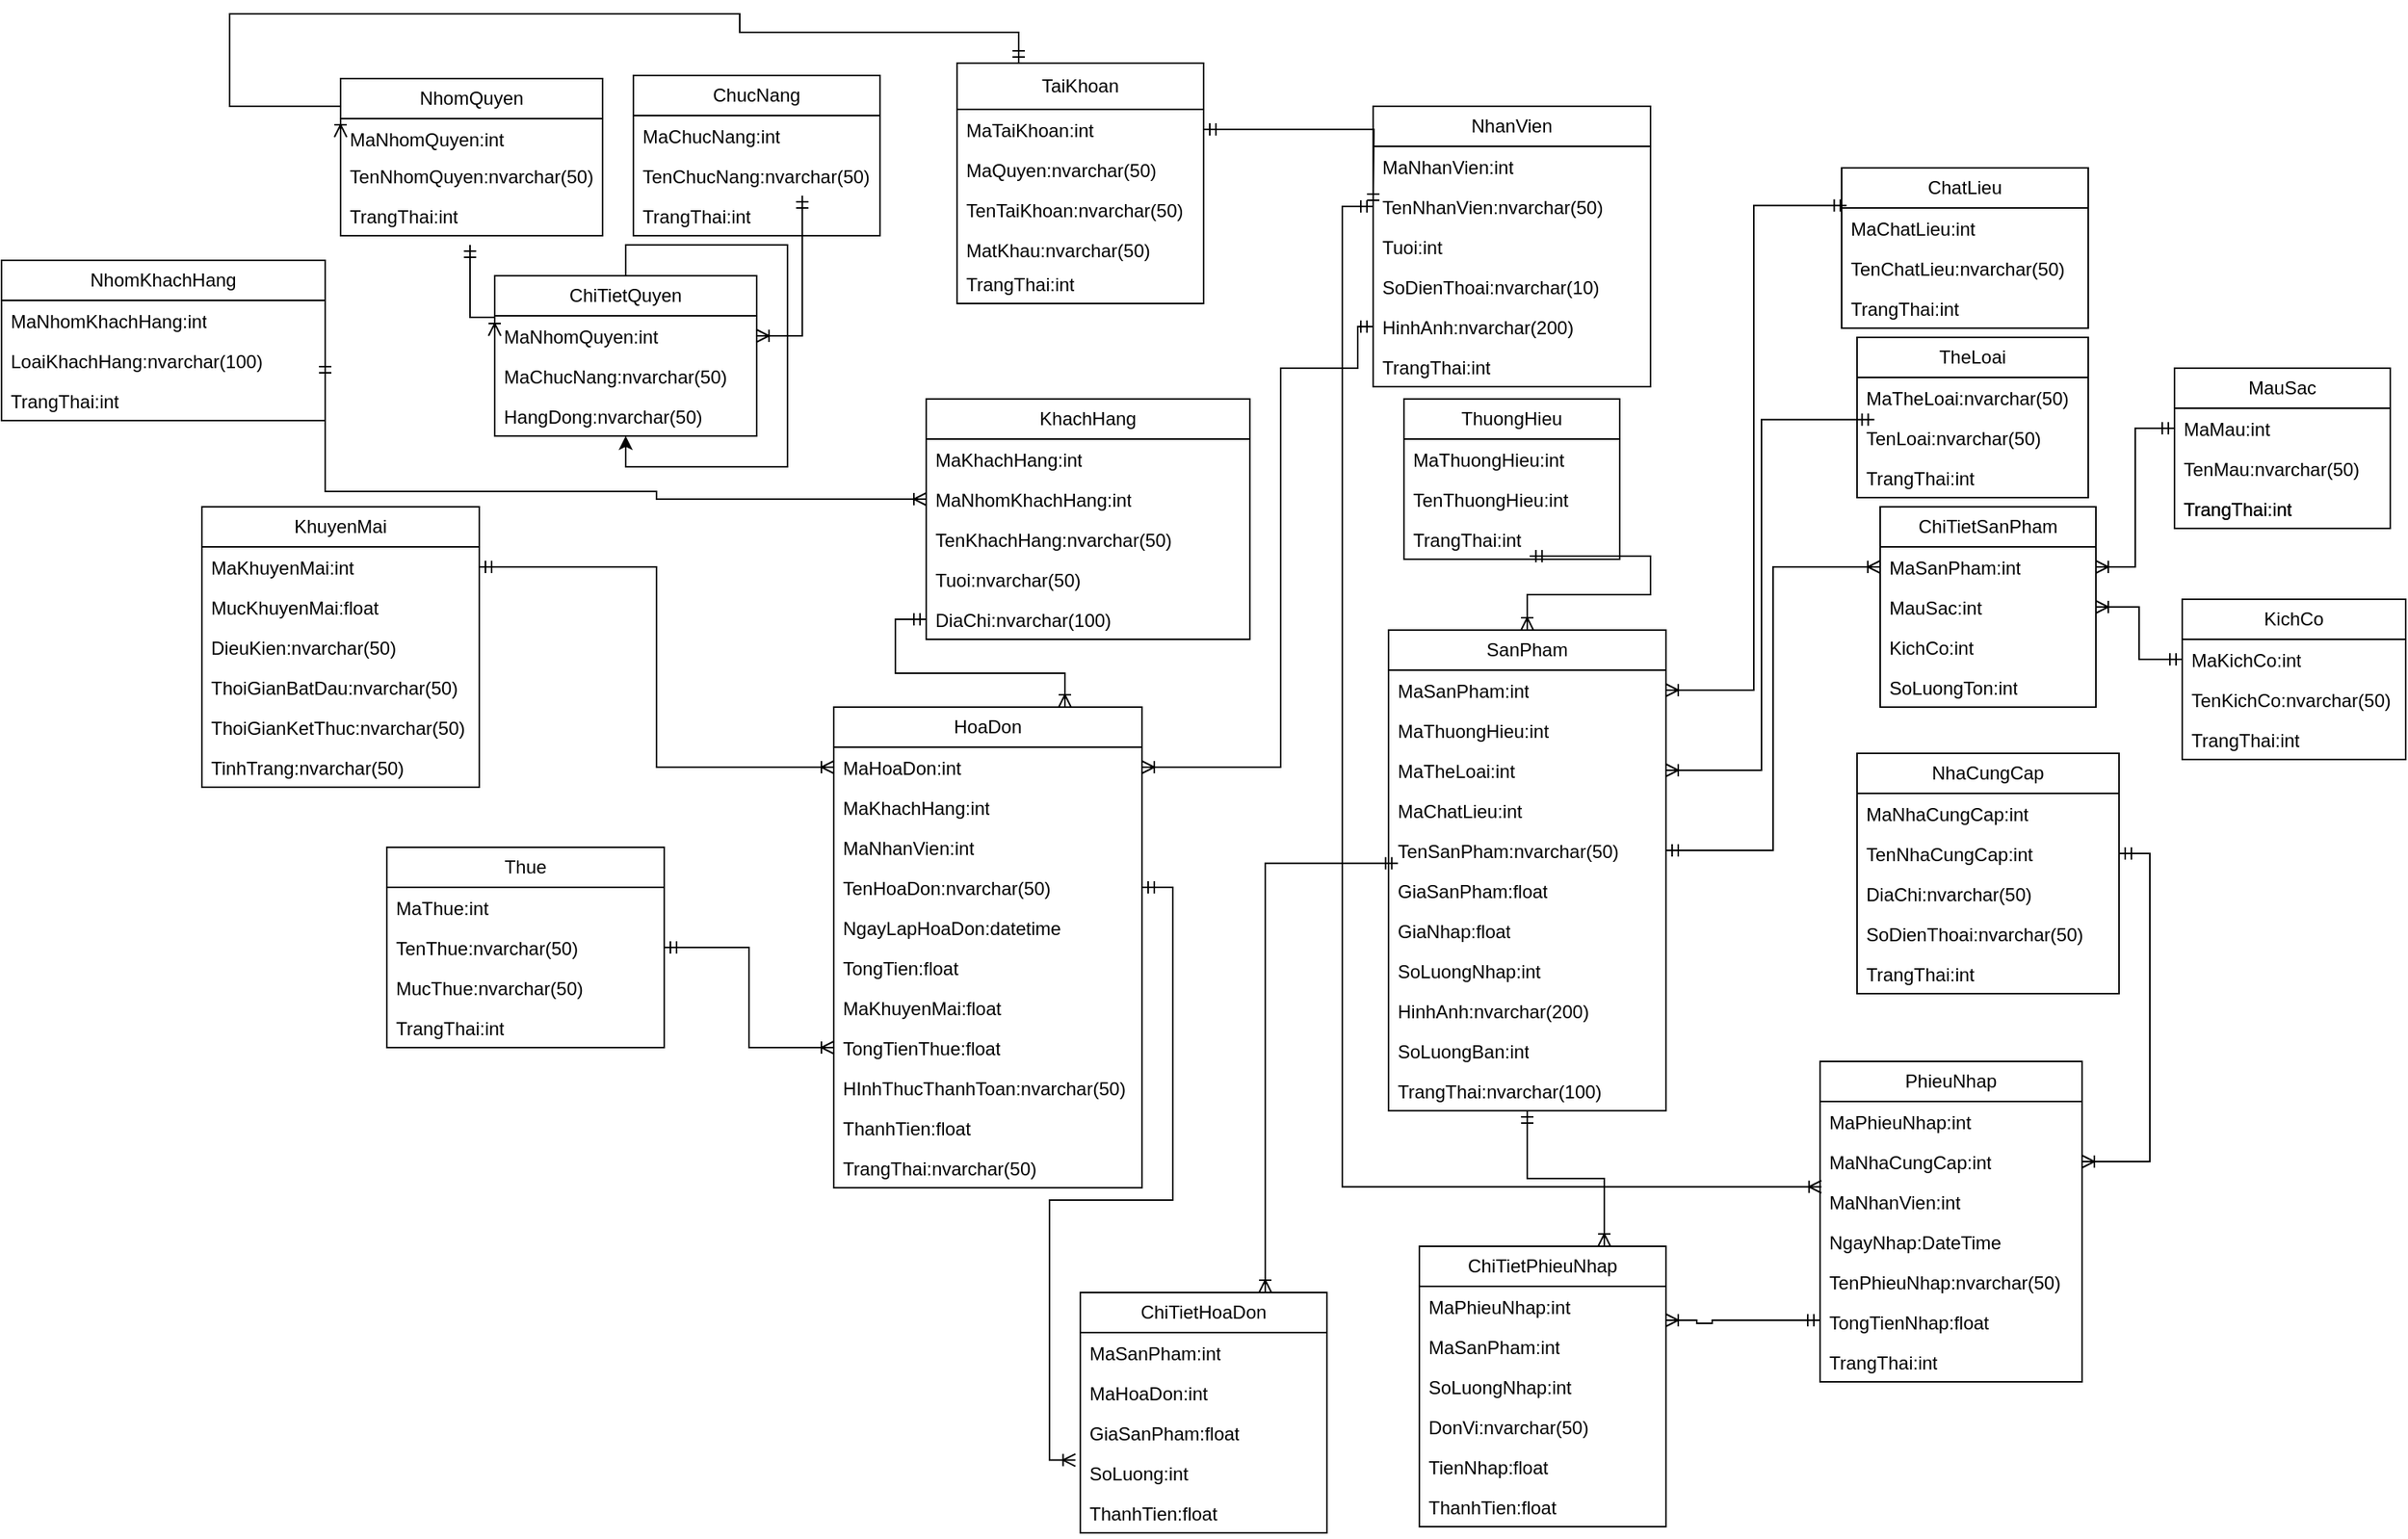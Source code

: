 <mxfile version="22.0.0" type="github">
  <diagram name="Trang-1" id="ebLVP_EeFep824AZLhWY">
    <mxGraphModel dx="1006" dy="559" grid="1" gridSize="10" guides="1" tooltips="1" connect="1" arrows="1" fold="1" page="1" pageScale="1" pageWidth="827" pageHeight="1169" math="0" shadow="0">
      <root>
        <mxCell id="0" />
        <mxCell id="1" parent="0" />
        <mxCell id="6RFZDff2Cd3n8iW6gW3c-8" value="NhomQuyen" style="swimlane;fontStyle=0;childLayout=stackLayout;horizontal=1;startSize=26;fillColor=none;horizontalStack=0;resizeParent=1;resizeParentMax=0;resizeLast=0;collapsible=1;marginBottom=0;whiteSpace=wrap;html=1;" parent="1" vertex="1">
          <mxGeometry x="520" y="52" width="170" height="102" as="geometry" />
        </mxCell>
        <mxCell id="6RFZDff2Cd3n8iW6gW3c-9" value="MaNhomQuyen:int" style="text;strokeColor=none;fillColor=none;align=left;verticalAlign=top;spacingLeft=4;spacingRight=4;overflow=hidden;rotatable=0;points=[[0,0.5],[1,0.5]];portConstraint=eastwest;whiteSpace=wrap;html=1;" parent="6RFZDff2Cd3n8iW6gW3c-8" vertex="1">
          <mxGeometry y="26" width="170" height="24" as="geometry" />
        </mxCell>
        <mxCell id="6RFZDff2Cd3n8iW6gW3c-10" value="TenNhomQuyen:nvarchar(50)" style="text;strokeColor=none;fillColor=none;align=left;verticalAlign=top;spacingLeft=4;spacingRight=4;overflow=hidden;rotatable=0;points=[[0,0.5],[1,0.5]];portConstraint=eastwest;whiteSpace=wrap;html=1;" parent="6RFZDff2Cd3n8iW6gW3c-8" vertex="1">
          <mxGeometry y="50" width="170" height="26" as="geometry" />
        </mxCell>
        <mxCell id="V6g9PhahtnZlQAdmNHOX-13" value="TrangThai:int" style="text;strokeColor=none;fillColor=none;align=left;verticalAlign=top;spacingLeft=4;spacingRight=4;overflow=hidden;rotatable=0;points=[[0,0.5],[1,0.5]];portConstraint=eastwest;whiteSpace=wrap;html=1;" parent="6RFZDff2Cd3n8iW6gW3c-8" vertex="1">
          <mxGeometry y="76" width="170" height="26" as="geometry" />
        </mxCell>
        <mxCell id="6RFZDff2Cd3n8iW6gW3c-12" value="ChucNang" style="swimlane;fontStyle=0;childLayout=stackLayout;horizontal=1;startSize=26;fillColor=none;horizontalStack=0;resizeParent=1;resizeParentMax=0;resizeLast=0;collapsible=1;marginBottom=0;whiteSpace=wrap;html=1;" parent="1" vertex="1">
          <mxGeometry x="710" y="50" width="160" height="104" as="geometry" />
        </mxCell>
        <mxCell id="6RFZDff2Cd3n8iW6gW3c-13" value="MaChucNang:int" style="text;strokeColor=none;fillColor=none;align=left;verticalAlign=top;spacingLeft=4;spacingRight=4;overflow=hidden;rotatable=0;points=[[0,0.5],[1,0.5]];portConstraint=eastwest;whiteSpace=wrap;html=1;" parent="6RFZDff2Cd3n8iW6gW3c-12" vertex="1">
          <mxGeometry y="26" width="160" height="26" as="geometry" />
        </mxCell>
        <mxCell id="6RFZDff2Cd3n8iW6gW3c-14" value="TenChucNang:nvarchar(50)" style="text;strokeColor=none;fillColor=none;align=left;verticalAlign=top;spacingLeft=4;spacingRight=4;overflow=hidden;rotatable=0;points=[[0,0.5],[1,0.5]];portConstraint=eastwest;whiteSpace=wrap;html=1;" parent="6RFZDff2Cd3n8iW6gW3c-12" vertex="1">
          <mxGeometry y="52" width="160" height="26" as="geometry" />
        </mxCell>
        <mxCell id="V6g9PhahtnZlQAdmNHOX-12" value="TrangThai:int" style="text;strokeColor=none;fillColor=none;align=left;verticalAlign=top;spacingLeft=4;spacingRight=4;overflow=hidden;rotatable=0;points=[[0,0.5],[1,0.5]];portConstraint=eastwest;whiteSpace=wrap;html=1;" parent="6RFZDff2Cd3n8iW6gW3c-12" vertex="1">
          <mxGeometry y="78" width="160" height="26" as="geometry" />
        </mxCell>
        <mxCell id="6RFZDff2Cd3n8iW6gW3c-16" value="ChiTietQuyen" style="swimlane;fontStyle=0;childLayout=stackLayout;horizontal=1;startSize=26;fillColor=none;horizontalStack=0;resizeParent=1;resizeParentMax=0;resizeLast=0;collapsible=1;marginBottom=0;whiteSpace=wrap;html=1;" parent="1" vertex="1">
          <mxGeometry x="620" y="180" width="170" height="104" as="geometry" />
        </mxCell>
        <mxCell id="6RFZDff2Cd3n8iW6gW3c-17" value="MaNhomQuyen:int" style="text;strokeColor=none;fillColor=none;align=left;verticalAlign=top;spacingLeft=4;spacingRight=4;overflow=hidden;rotatable=0;points=[[0,0.5],[1,0.5]];portConstraint=eastwest;whiteSpace=wrap;html=1;" parent="6RFZDff2Cd3n8iW6gW3c-16" vertex="1">
          <mxGeometry y="26" width="170" height="26" as="geometry" />
        </mxCell>
        <mxCell id="6RFZDff2Cd3n8iW6gW3c-18" value="MaChucNang:nvarchar(50)" style="text;strokeColor=none;fillColor=none;align=left;verticalAlign=top;spacingLeft=4;spacingRight=4;overflow=hidden;rotatable=0;points=[[0,0.5],[1,0.5]];portConstraint=eastwest;whiteSpace=wrap;html=1;" parent="6RFZDff2Cd3n8iW6gW3c-16" vertex="1">
          <mxGeometry y="52" width="170" height="26" as="geometry" />
        </mxCell>
        <mxCell id="uHs2JWFgq39b8XywON-e-51" value="HangDong:nvarchar(50)" style="text;strokeColor=none;fillColor=none;align=left;verticalAlign=top;spacingLeft=4;spacingRight=4;overflow=hidden;rotatable=0;points=[[0,0.5],[1,0.5]];portConstraint=eastwest;whiteSpace=wrap;html=1;" parent="6RFZDff2Cd3n8iW6gW3c-16" vertex="1">
          <mxGeometry y="78" width="170" height="26" as="geometry" />
        </mxCell>
        <mxCell id="6RFZDff2Cd3n8iW6gW3c-22" style="edgeStyle=orthogonalEdgeStyle;rounded=0;orthogonalLoop=1;jettySize=auto;html=1;exitX=0;exitY=0.5;exitDx=0;exitDy=0;startArrow=ERoneToMany;startFill=0;endArrow=ERmandOne;endFill=0;" parent="1" source="6RFZDff2Cd3n8iW6gW3c-17" edge="1">
          <mxGeometry relative="1" as="geometry">
            <mxPoint x="604" y="160" as="targetPoint" />
            <Array as="points">
              <mxPoint x="604" y="207" />
            </Array>
          </mxGeometry>
        </mxCell>
        <mxCell id="6RFZDff2Cd3n8iW6gW3c-23" style="edgeStyle=orthogonalEdgeStyle;rounded=0;orthogonalLoop=1;jettySize=auto;html=1;exitX=1;exitY=0.5;exitDx=0;exitDy=0;entryX=0.685;entryY=1;entryDx=0;entryDy=0;entryPerimeter=0;endArrow=ERmandOne;endFill=0;startArrow=ERoneToMany;startFill=0;" parent="1" source="6RFZDff2Cd3n8iW6gW3c-17" target="6RFZDff2Cd3n8iW6gW3c-14" edge="1">
          <mxGeometry relative="1" as="geometry" />
        </mxCell>
        <mxCell id="6RFZDff2Cd3n8iW6gW3c-29" value="TaiKhoan" style="swimlane;fontStyle=0;childLayout=stackLayout;horizontal=1;startSize=30;fillColor=none;horizontalStack=0;resizeParent=1;resizeParentMax=0;resizeLast=0;collapsible=1;marginBottom=0;whiteSpace=wrap;html=1;" parent="1" vertex="1">
          <mxGeometry x="920" y="42" width="160" height="156" as="geometry" />
        </mxCell>
        <mxCell id="6RFZDff2Cd3n8iW6gW3c-30" value="MaTaiKhoan:int" style="text;strokeColor=none;fillColor=none;align=left;verticalAlign=top;spacingLeft=4;spacingRight=4;overflow=hidden;rotatable=0;points=[[0,0.5],[1,0.5]];portConstraint=eastwest;whiteSpace=wrap;html=1;" parent="6RFZDff2Cd3n8iW6gW3c-29" vertex="1">
          <mxGeometry y="30" width="160" height="26" as="geometry" />
        </mxCell>
        <mxCell id="6RFZDff2Cd3n8iW6gW3c-34" value="MaQuyen:nvarchar(50)" style="text;strokeColor=none;fillColor=none;align=left;verticalAlign=top;spacingLeft=4;spacingRight=4;overflow=hidden;rotatable=0;points=[[0,0.5],[1,0.5]];portConstraint=eastwest;whiteSpace=wrap;html=1;" parent="6RFZDff2Cd3n8iW6gW3c-29" vertex="1">
          <mxGeometry y="56" width="160" height="26" as="geometry" />
        </mxCell>
        <mxCell id="6RFZDff2Cd3n8iW6gW3c-32" value="TenTaiKhoan:nvarchar(50)" style="text;strokeColor=none;fillColor=none;align=left;verticalAlign=top;spacingLeft=4;spacingRight=4;overflow=hidden;rotatable=0;points=[[0,0.5],[1,0.5]];portConstraint=eastwest;whiteSpace=wrap;html=1;" parent="6RFZDff2Cd3n8iW6gW3c-29" vertex="1">
          <mxGeometry y="82" width="160" height="26" as="geometry" />
        </mxCell>
        <mxCell id="6RFZDff2Cd3n8iW6gW3c-31" value="MatKhau:nvarchar(50)" style="text;strokeColor=none;fillColor=none;align=left;verticalAlign=top;spacingLeft=4;spacingRight=4;overflow=hidden;rotatable=0;points=[[0,0.5],[1,0.5]];portConstraint=eastwest;whiteSpace=wrap;html=1;" parent="6RFZDff2Cd3n8iW6gW3c-29" vertex="1">
          <mxGeometry y="108" width="160" height="22" as="geometry" />
        </mxCell>
        <mxCell id="6RFZDff2Cd3n8iW6gW3c-33" value="TrangThai:int" style="text;strokeColor=none;fillColor=none;align=left;verticalAlign=top;spacingLeft=4;spacingRight=4;overflow=hidden;rotatable=0;points=[[0,0.5],[1,0.5]];portConstraint=eastwest;whiteSpace=wrap;html=1;" parent="6RFZDff2Cd3n8iW6gW3c-29" vertex="1">
          <mxGeometry y="130" width="160" height="26" as="geometry" />
        </mxCell>
        <mxCell id="6RFZDff2Cd3n8iW6gW3c-35" style="edgeStyle=orthogonalEdgeStyle;rounded=0;orthogonalLoop=1;jettySize=auto;html=1;exitX=0;exitY=0.5;exitDx=0;exitDy=0;entryX=0.25;entryY=0;entryDx=0;entryDy=0;endArrow=ERmandOne;endFill=0;startArrow=ERoneToMany;startFill=0;" parent="1" source="6RFZDff2Cd3n8iW6gW3c-9" target="6RFZDff2Cd3n8iW6gW3c-29" edge="1">
          <mxGeometry relative="1" as="geometry">
            <Array as="points">
              <mxPoint x="448" y="70" />
              <mxPoint x="448" y="10" />
              <mxPoint x="779" y="10" />
              <mxPoint x="779" y="22" />
              <mxPoint x="960" y="22" />
            </Array>
          </mxGeometry>
        </mxCell>
        <mxCell id="6RFZDff2Cd3n8iW6gW3c-36" value="NhanVien" style="swimlane;fontStyle=0;childLayout=stackLayout;horizontal=1;startSize=26;fillColor=none;horizontalStack=0;resizeParent=1;resizeParentMax=0;resizeLast=0;collapsible=1;marginBottom=0;whiteSpace=wrap;html=1;" parent="1" vertex="1">
          <mxGeometry x="1190" y="70" width="180" height="182" as="geometry" />
        </mxCell>
        <mxCell id="6RFZDff2Cd3n8iW6gW3c-37" value="MaNhanVien:int" style="text;strokeColor=none;fillColor=none;align=left;verticalAlign=top;spacingLeft=4;spacingRight=4;overflow=hidden;rotatable=0;points=[[0,0.5],[1,0.5]];portConstraint=eastwest;whiteSpace=wrap;html=1;" parent="6RFZDff2Cd3n8iW6gW3c-36" vertex="1">
          <mxGeometry y="26" width="180" height="26" as="geometry" />
        </mxCell>
        <mxCell id="6RFZDff2Cd3n8iW6gW3c-39" value="TenNhanVien:nvarchar(50)" style="text;strokeColor=none;fillColor=none;align=left;verticalAlign=top;spacingLeft=4;spacingRight=4;overflow=hidden;rotatable=0;points=[[0,0.5],[1,0.5]];portConstraint=eastwest;whiteSpace=wrap;html=1;" parent="6RFZDff2Cd3n8iW6gW3c-36" vertex="1">
          <mxGeometry y="52" width="180" height="26" as="geometry" />
        </mxCell>
        <mxCell id="6RFZDff2Cd3n8iW6gW3c-40" value="Tuoi:int" style="text;strokeColor=none;fillColor=none;align=left;verticalAlign=top;spacingLeft=4;spacingRight=4;overflow=hidden;rotatable=0;points=[[0,0.5],[1,0.5]];portConstraint=eastwest;whiteSpace=wrap;html=1;" parent="6RFZDff2Cd3n8iW6gW3c-36" vertex="1">
          <mxGeometry y="78" width="180" height="26" as="geometry" />
        </mxCell>
        <mxCell id="6RFZDff2Cd3n8iW6gW3c-42" value="SoDienThoai:nvarchar(10)" style="text;strokeColor=none;fillColor=none;align=left;verticalAlign=top;spacingLeft=4;spacingRight=4;overflow=hidden;rotatable=0;points=[[0,0.5],[1,0.5]];portConstraint=eastwest;whiteSpace=wrap;html=1;" parent="6RFZDff2Cd3n8iW6gW3c-36" vertex="1">
          <mxGeometry y="104" width="180" height="26" as="geometry" />
        </mxCell>
        <mxCell id="uHs2JWFgq39b8XywON-e-56" value="HinhAnh:nvarchar(200)" style="text;strokeColor=none;fillColor=none;align=left;verticalAlign=top;spacingLeft=4;spacingRight=4;overflow=hidden;rotatable=0;points=[[0,0.5],[1,0.5]];portConstraint=eastwest;whiteSpace=wrap;html=1;" parent="6RFZDff2Cd3n8iW6gW3c-36" vertex="1">
          <mxGeometry y="130" width="180" height="26" as="geometry" />
        </mxCell>
        <mxCell id="V6g9PhahtnZlQAdmNHOX-11" value="TrangThai:int" style="text;strokeColor=none;fillColor=none;align=left;verticalAlign=top;spacingLeft=4;spacingRight=4;overflow=hidden;rotatable=0;points=[[0,0.5],[1,0.5]];portConstraint=eastwest;whiteSpace=wrap;html=1;" parent="6RFZDff2Cd3n8iW6gW3c-36" vertex="1">
          <mxGeometry y="156" width="180" height="26" as="geometry" />
        </mxCell>
        <mxCell id="6RFZDff2Cd3n8iW6gW3c-49" style="edgeStyle=orthogonalEdgeStyle;rounded=0;orthogonalLoop=1;jettySize=auto;html=1;exitX=1;exitY=0.5;exitDx=0;exitDy=0;startArrow=ERmandOne;startFill=0;endArrow=ERmandOne;endFill=0;" parent="1" source="6RFZDff2Cd3n8iW6gW3c-30" edge="1">
          <mxGeometry relative="1" as="geometry">
            <mxPoint x="1190" y="135" as="targetPoint" />
          </mxGeometry>
        </mxCell>
        <mxCell id="6RFZDff2Cd3n8iW6gW3c-50" value="KhachHang" style="swimlane;fontStyle=0;childLayout=stackLayout;horizontal=1;startSize=26;fillColor=none;horizontalStack=0;resizeParent=1;resizeParentMax=0;resizeLast=0;collapsible=1;marginBottom=0;whiteSpace=wrap;html=1;" parent="1" vertex="1">
          <mxGeometry x="900" y="260" width="210" height="156" as="geometry" />
        </mxCell>
        <mxCell id="6RFZDff2Cd3n8iW6gW3c-51" value="MaKhachHang:int" style="text;strokeColor=none;fillColor=none;align=left;verticalAlign=top;spacingLeft=4;spacingRight=4;overflow=hidden;rotatable=0;points=[[0,0.5],[1,0.5]];portConstraint=eastwest;whiteSpace=wrap;html=1;" parent="6RFZDff2Cd3n8iW6gW3c-50" vertex="1">
          <mxGeometry y="26" width="210" height="26" as="geometry" />
        </mxCell>
        <mxCell id="uHs2JWFgq39b8XywON-e-99" value="MaNhomKhachHang:int" style="text;strokeColor=none;fillColor=none;align=left;verticalAlign=top;spacingLeft=4;spacingRight=4;overflow=hidden;rotatable=0;points=[[0,0.5],[1,0.5]];portConstraint=eastwest;whiteSpace=wrap;html=1;" parent="6RFZDff2Cd3n8iW6gW3c-50" vertex="1">
          <mxGeometry y="52" width="210" height="26" as="geometry" />
        </mxCell>
        <mxCell id="6RFZDff2Cd3n8iW6gW3c-52" value="TenKhachHang:nvarchar(50)" style="text;strokeColor=none;fillColor=none;align=left;verticalAlign=top;spacingLeft=4;spacingRight=4;overflow=hidden;rotatable=0;points=[[0,0.5],[1,0.5]];portConstraint=eastwest;whiteSpace=wrap;html=1;" parent="6RFZDff2Cd3n8iW6gW3c-50" vertex="1">
          <mxGeometry y="78" width="210" height="26" as="geometry" />
        </mxCell>
        <mxCell id="6RFZDff2Cd3n8iW6gW3c-53" value="Tuoi:nvarchar(50)" style="text;strokeColor=none;fillColor=none;align=left;verticalAlign=top;spacingLeft=4;spacingRight=4;overflow=hidden;rotatable=0;points=[[0,0.5],[1,0.5]];portConstraint=eastwest;whiteSpace=wrap;html=1;" parent="6RFZDff2Cd3n8iW6gW3c-50" vertex="1">
          <mxGeometry y="104" width="210" height="26" as="geometry" />
        </mxCell>
        <mxCell id="6RFZDff2Cd3n8iW6gW3c-55" value="DiaChi:nvarchar(100)" style="text;strokeColor=none;fillColor=none;align=left;verticalAlign=top;spacingLeft=4;spacingRight=4;overflow=hidden;rotatable=0;points=[[0,0.5],[1,0.5]];portConstraint=eastwest;whiteSpace=wrap;html=1;" parent="6RFZDff2Cd3n8iW6gW3c-50" vertex="1">
          <mxGeometry y="130" width="210" height="26" as="geometry" />
        </mxCell>
        <mxCell id="6RFZDff2Cd3n8iW6gW3c-59" value="TheLoai" style="swimlane;fontStyle=0;childLayout=stackLayout;horizontal=1;startSize=26;fillColor=none;horizontalStack=0;resizeParent=1;resizeParentMax=0;resizeLast=0;collapsible=1;marginBottom=0;whiteSpace=wrap;html=1;" parent="1" vertex="1">
          <mxGeometry x="1504" y="220" width="150" height="104" as="geometry" />
        </mxCell>
        <mxCell id="6RFZDff2Cd3n8iW6gW3c-60" value="MaTheLoai:nvarchar(50)" style="text;strokeColor=none;fillColor=none;align=left;verticalAlign=top;spacingLeft=4;spacingRight=4;overflow=hidden;rotatable=0;points=[[0,0.5],[1,0.5]];portConstraint=eastwest;whiteSpace=wrap;html=1;" parent="6RFZDff2Cd3n8iW6gW3c-59" vertex="1">
          <mxGeometry y="26" width="150" height="26" as="geometry" />
        </mxCell>
        <mxCell id="6RFZDff2Cd3n8iW6gW3c-61" value="TenLoai:nvarchar(50)" style="text;strokeColor=none;fillColor=none;align=left;verticalAlign=top;spacingLeft=4;spacingRight=4;overflow=hidden;rotatable=0;points=[[0,0.5],[1,0.5]];portConstraint=eastwest;whiteSpace=wrap;html=1;" parent="6RFZDff2Cd3n8iW6gW3c-59" vertex="1">
          <mxGeometry y="52" width="150" height="26" as="geometry" />
        </mxCell>
        <mxCell id="V6g9PhahtnZlQAdmNHOX-10" value="TrangThai:int" style="text;strokeColor=none;fillColor=none;align=left;verticalAlign=top;spacingLeft=4;spacingRight=4;overflow=hidden;rotatable=0;points=[[0,0.5],[1,0.5]];portConstraint=eastwest;whiteSpace=wrap;html=1;" parent="6RFZDff2Cd3n8iW6gW3c-59" vertex="1">
          <mxGeometry y="78" width="150" height="26" as="geometry" />
        </mxCell>
        <mxCell id="6RFZDff2Cd3n8iW6gW3c-63" value="SanPham" style="swimlane;fontStyle=0;childLayout=stackLayout;horizontal=1;startSize=26;fillColor=none;horizontalStack=0;resizeParent=1;resizeParentMax=0;resizeLast=0;collapsible=1;marginBottom=0;whiteSpace=wrap;html=1;" parent="1" vertex="1">
          <mxGeometry x="1200" y="410" width="180" height="312" as="geometry" />
        </mxCell>
        <mxCell id="6RFZDff2Cd3n8iW6gW3c-64" value="MaSanPham:int" style="text;strokeColor=none;fillColor=none;align=left;verticalAlign=top;spacingLeft=4;spacingRight=4;overflow=hidden;rotatable=0;points=[[0,0.5],[1,0.5]];portConstraint=eastwest;whiteSpace=wrap;html=1;" parent="6RFZDff2Cd3n8iW6gW3c-63" vertex="1">
          <mxGeometry y="26" width="180" height="26" as="geometry" />
        </mxCell>
        <mxCell id="3G3nZMrx22XGqImJpVrk-7" value="MaThuongHieu:int" style="text;strokeColor=none;fillColor=none;align=left;verticalAlign=top;spacingLeft=4;spacingRight=4;overflow=hidden;rotatable=0;points=[[0,0.5],[1,0.5]];portConstraint=eastwest;whiteSpace=wrap;html=1;" vertex="1" parent="6RFZDff2Cd3n8iW6gW3c-63">
          <mxGeometry y="52" width="180" height="26" as="geometry" />
        </mxCell>
        <mxCell id="6RFZDff2Cd3n8iW6gW3c-65" value="MaTheLoai:int" style="text;strokeColor=none;fillColor=none;align=left;verticalAlign=top;spacingLeft=4;spacingRight=4;overflow=hidden;rotatable=0;points=[[0,0.5],[1,0.5]];portConstraint=eastwest;whiteSpace=wrap;html=1;" parent="6RFZDff2Cd3n8iW6gW3c-63" vertex="1">
          <mxGeometry y="78" width="180" height="26" as="geometry" />
        </mxCell>
        <mxCell id="Vawp8wsuxHvqNQ8URaEr-20" value="MaChatLieu:int" style="text;strokeColor=none;fillColor=none;align=left;verticalAlign=top;spacingLeft=4;spacingRight=4;overflow=hidden;rotatable=0;points=[[0,0.5],[1,0.5]];portConstraint=eastwest;whiteSpace=wrap;html=1;" parent="6RFZDff2Cd3n8iW6gW3c-63" vertex="1">
          <mxGeometry y="104" width="180" height="26" as="geometry" />
        </mxCell>
        <mxCell id="6RFZDff2Cd3n8iW6gW3c-84" value="TenSanPham:nvarchar(50)" style="text;strokeColor=none;fillColor=none;align=left;verticalAlign=top;spacingLeft=4;spacingRight=4;overflow=hidden;rotatable=0;points=[[0,0.5],[1,0.5]];portConstraint=eastwest;whiteSpace=wrap;html=1;" parent="6RFZDff2Cd3n8iW6gW3c-63" vertex="1">
          <mxGeometry y="130" width="180" height="26" as="geometry" />
        </mxCell>
        <mxCell id="6RFZDff2Cd3n8iW6gW3c-85" value="GiaSanPham:float" style="text;strokeColor=none;fillColor=none;align=left;verticalAlign=top;spacingLeft=4;spacingRight=4;overflow=hidden;rotatable=0;points=[[0,0.5],[1,0.5]];portConstraint=eastwest;whiteSpace=wrap;html=1;" parent="6RFZDff2Cd3n8iW6gW3c-63" vertex="1">
          <mxGeometry y="156" width="180" height="26" as="geometry" />
        </mxCell>
        <mxCell id="uHs2JWFgq39b8XywON-e-39" value="GiaNhap:float&lt;br&gt;" style="text;strokeColor=none;fillColor=none;align=left;verticalAlign=top;spacingLeft=4;spacingRight=4;overflow=hidden;rotatable=0;points=[[0,0.5],[1,0.5]];portConstraint=eastwest;whiteSpace=wrap;html=1;" parent="6RFZDff2Cd3n8iW6gW3c-63" vertex="1">
          <mxGeometry y="182" width="180" height="26" as="geometry" />
        </mxCell>
        <mxCell id="6RFZDff2Cd3n8iW6gW3c-86" value="SoLuongNhap:int" style="text;strokeColor=none;fillColor=none;align=left;verticalAlign=top;spacingLeft=4;spacingRight=4;overflow=hidden;rotatable=0;points=[[0,0.5],[1,0.5]];portConstraint=eastwest;whiteSpace=wrap;html=1;" parent="6RFZDff2Cd3n8iW6gW3c-63" vertex="1">
          <mxGeometry y="208" width="180" height="26" as="geometry" />
        </mxCell>
        <mxCell id="uHs2JWFgq39b8XywON-e-55" value="HinhAnh:nvarchar(200)" style="text;strokeColor=none;fillColor=none;align=left;verticalAlign=top;spacingLeft=4;spacingRight=4;overflow=hidden;rotatable=0;points=[[0,0.5],[1,0.5]];portConstraint=eastwest;whiteSpace=wrap;html=1;" parent="6RFZDff2Cd3n8iW6gW3c-63" vertex="1">
          <mxGeometry y="234" width="180" height="26" as="geometry" />
        </mxCell>
        <mxCell id="6RFZDff2Cd3n8iW6gW3c-88" value="SoLuongBan:int" style="text;strokeColor=none;fillColor=none;align=left;verticalAlign=top;spacingLeft=4;spacingRight=4;overflow=hidden;rotatable=0;points=[[0,0.5],[1,0.5]];portConstraint=eastwest;whiteSpace=wrap;html=1;" parent="6RFZDff2Cd3n8iW6gW3c-63" vertex="1">
          <mxGeometry y="260" width="180" height="26" as="geometry" />
        </mxCell>
        <mxCell id="uHs2JWFgq39b8XywON-e-42" value="TrangThai:nvarchar(100)" style="text;strokeColor=none;fillColor=none;align=left;verticalAlign=top;spacingLeft=4;spacingRight=4;overflow=hidden;rotatable=0;points=[[0,0.5],[1,0.5]];portConstraint=eastwest;whiteSpace=wrap;html=1;" parent="6RFZDff2Cd3n8iW6gW3c-63" vertex="1">
          <mxGeometry y="286" width="180" height="26" as="geometry" />
        </mxCell>
        <mxCell id="6RFZDff2Cd3n8iW6gW3c-71" value="ChatLieu" style="swimlane;fontStyle=0;childLayout=stackLayout;horizontal=1;startSize=26;fillColor=none;horizontalStack=0;resizeParent=1;resizeParentMax=0;resizeLast=0;collapsible=1;marginBottom=0;whiteSpace=wrap;html=1;" parent="1" vertex="1">
          <mxGeometry x="1494" y="110" width="160" height="104" as="geometry" />
        </mxCell>
        <mxCell id="6RFZDff2Cd3n8iW6gW3c-72" value="MaChatLieu:int" style="text;strokeColor=none;fillColor=none;align=left;verticalAlign=top;spacingLeft=4;spacingRight=4;overflow=hidden;rotatable=0;points=[[0,0.5],[1,0.5]];portConstraint=eastwest;whiteSpace=wrap;html=1;" parent="6RFZDff2Cd3n8iW6gW3c-71" vertex="1">
          <mxGeometry y="26" width="160" height="26" as="geometry" />
        </mxCell>
        <mxCell id="6RFZDff2Cd3n8iW6gW3c-73" value="TenChatLieu:nvarchar(50)" style="text;strokeColor=none;fillColor=none;align=left;verticalAlign=top;spacingLeft=4;spacingRight=4;overflow=hidden;rotatable=0;points=[[0,0.5],[1,0.5]];portConstraint=eastwest;whiteSpace=wrap;html=1;" parent="6RFZDff2Cd3n8iW6gW3c-71" vertex="1">
          <mxGeometry y="52" width="160" height="26" as="geometry" />
        </mxCell>
        <mxCell id="V6g9PhahtnZlQAdmNHOX-9" value="TrangThai:int" style="text;strokeColor=none;fillColor=none;align=left;verticalAlign=top;spacingLeft=4;spacingRight=4;overflow=hidden;rotatable=0;points=[[0,0.5],[1,0.5]];portConstraint=eastwest;whiteSpace=wrap;html=1;" parent="6RFZDff2Cd3n8iW6gW3c-71" vertex="1">
          <mxGeometry y="78" width="160" height="26" as="geometry" />
        </mxCell>
        <mxCell id="6RFZDff2Cd3n8iW6gW3c-75" style="edgeStyle=orthogonalEdgeStyle;rounded=0;orthogonalLoop=1;jettySize=auto;html=1;exitX=1;exitY=0.5;exitDx=0;exitDy=0;entryX=0.02;entryY=-0.062;entryDx=0;entryDy=0;entryPerimeter=0;startArrow=ERoneToMany;startFill=0;endArrow=ERmandOne;endFill=0;" parent="1" source="6RFZDff2Cd3n8iW6gW3c-64" target="6RFZDff2Cd3n8iW6gW3c-72" edge="1">
          <mxGeometry relative="1" as="geometry" />
        </mxCell>
        <mxCell id="6RFZDff2Cd3n8iW6gW3c-76" style="edgeStyle=orthogonalEdgeStyle;rounded=0;orthogonalLoop=1;jettySize=auto;html=1;exitX=1;exitY=0.5;exitDx=0;exitDy=0;entryX=0.075;entryY=0.054;entryDx=0;entryDy=0;entryPerimeter=0;startArrow=ERoneToMany;startFill=0;endArrow=ERmandOne;endFill=0;" parent="1" source="6RFZDff2Cd3n8iW6gW3c-65" target="6RFZDff2Cd3n8iW6gW3c-61" edge="1">
          <mxGeometry relative="1" as="geometry" />
        </mxCell>
        <mxCell id="6RFZDff2Cd3n8iW6gW3c-78" value="KichCo" style="swimlane;fontStyle=0;childLayout=stackLayout;horizontal=1;startSize=26;fillColor=none;horizontalStack=0;resizeParent=1;resizeParentMax=0;resizeLast=0;collapsible=1;marginBottom=0;whiteSpace=wrap;html=1;" parent="1" vertex="1">
          <mxGeometry x="1715" y="390" width="145" height="104" as="geometry" />
        </mxCell>
        <mxCell id="6RFZDff2Cd3n8iW6gW3c-79" value="MaKichCo:int" style="text;strokeColor=none;fillColor=none;align=left;verticalAlign=top;spacingLeft=4;spacingRight=4;overflow=hidden;rotatable=0;points=[[0,0.5],[1,0.5]];portConstraint=eastwest;whiteSpace=wrap;html=1;" parent="6RFZDff2Cd3n8iW6gW3c-78" vertex="1">
          <mxGeometry y="26" width="145" height="26" as="geometry" />
        </mxCell>
        <mxCell id="6RFZDff2Cd3n8iW6gW3c-80" value="TenKichCo:nvarchar(50)" style="text;strokeColor=none;fillColor=none;align=left;verticalAlign=top;spacingLeft=4;spacingRight=4;overflow=hidden;rotatable=0;points=[[0,0.5],[1,0.5]];portConstraint=eastwest;whiteSpace=wrap;html=1;" parent="6RFZDff2Cd3n8iW6gW3c-78" vertex="1">
          <mxGeometry y="52" width="145" height="26" as="geometry" />
        </mxCell>
        <mxCell id="V6g9PhahtnZlQAdmNHOX-4" value="TrangThai:int" style="text;strokeColor=none;fillColor=none;align=left;verticalAlign=top;spacingLeft=4;spacingRight=4;overflow=hidden;rotatable=0;points=[[0,0.5],[1,0.5]];portConstraint=eastwest;whiteSpace=wrap;html=1;" parent="6RFZDff2Cd3n8iW6gW3c-78" vertex="1">
          <mxGeometry y="78" width="145" height="26" as="geometry" />
        </mxCell>
        <mxCell id="6RFZDff2Cd3n8iW6gW3c-89" value="NhaCungCap" style="swimlane;fontStyle=0;childLayout=stackLayout;horizontal=1;startSize=26;fillColor=none;horizontalStack=0;resizeParent=1;resizeParentMax=0;resizeLast=0;collapsible=1;marginBottom=0;whiteSpace=wrap;html=1;" parent="1" vertex="1">
          <mxGeometry x="1504" y="490" width="170" height="156" as="geometry" />
        </mxCell>
        <mxCell id="6RFZDff2Cd3n8iW6gW3c-90" value="MaNhaCungCap:int" style="text;strokeColor=none;fillColor=none;align=left;verticalAlign=top;spacingLeft=4;spacingRight=4;overflow=hidden;rotatable=0;points=[[0,0.5],[1,0.5]];portConstraint=eastwest;whiteSpace=wrap;html=1;" parent="6RFZDff2Cd3n8iW6gW3c-89" vertex="1">
          <mxGeometry y="26" width="170" height="26" as="geometry" />
        </mxCell>
        <mxCell id="6RFZDff2Cd3n8iW6gW3c-91" value="TenNhaCungCap:int" style="text;strokeColor=none;fillColor=none;align=left;verticalAlign=top;spacingLeft=4;spacingRight=4;overflow=hidden;rotatable=0;points=[[0,0.5],[1,0.5]];portConstraint=eastwest;whiteSpace=wrap;html=1;" parent="6RFZDff2Cd3n8iW6gW3c-89" vertex="1">
          <mxGeometry y="52" width="170" height="26" as="geometry" />
        </mxCell>
        <mxCell id="6RFZDff2Cd3n8iW6gW3c-93" value="DiaChi:nvarchar(50)" style="text;strokeColor=none;fillColor=none;align=left;verticalAlign=top;spacingLeft=4;spacingRight=4;overflow=hidden;rotatable=0;points=[[0,0.5],[1,0.5]];portConstraint=eastwest;whiteSpace=wrap;html=1;" parent="6RFZDff2Cd3n8iW6gW3c-89" vertex="1">
          <mxGeometry y="78" width="170" height="26" as="geometry" />
        </mxCell>
        <mxCell id="6RFZDff2Cd3n8iW6gW3c-92" value="SoDienThoai:nvarchar(50)" style="text;strokeColor=none;fillColor=none;align=left;verticalAlign=top;spacingLeft=4;spacingRight=4;overflow=hidden;rotatable=0;points=[[0,0.5],[1,0.5]];portConstraint=eastwest;whiteSpace=wrap;html=1;" parent="6RFZDff2Cd3n8iW6gW3c-89" vertex="1">
          <mxGeometry y="104" width="170" height="26" as="geometry" />
        </mxCell>
        <mxCell id="V6g9PhahtnZlQAdmNHOX-5" value="TrangThai:int" style="text;strokeColor=none;fillColor=none;align=left;verticalAlign=top;spacingLeft=4;spacingRight=4;overflow=hidden;rotatable=0;points=[[0,0.5],[1,0.5]];portConstraint=eastwest;whiteSpace=wrap;html=1;" parent="6RFZDff2Cd3n8iW6gW3c-89" vertex="1">
          <mxGeometry y="130" width="170" height="26" as="geometry" />
        </mxCell>
        <mxCell id="6RFZDff2Cd3n8iW6gW3c-94" value="PhieuNhap" style="swimlane;fontStyle=0;childLayout=stackLayout;horizontal=1;startSize=26;fillColor=none;horizontalStack=0;resizeParent=1;resizeParentMax=0;resizeLast=0;collapsible=1;marginBottom=0;whiteSpace=wrap;html=1;" parent="1" vertex="1">
          <mxGeometry x="1480" y="690" width="170" height="208" as="geometry" />
        </mxCell>
        <mxCell id="6RFZDff2Cd3n8iW6gW3c-95" value="MaPhieuNhap:int" style="text;strokeColor=none;fillColor=none;align=left;verticalAlign=top;spacingLeft=4;spacingRight=4;overflow=hidden;rotatable=0;points=[[0,0.5],[1,0.5]];portConstraint=eastwest;whiteSpace=wrap;html=1;" parent="6RFZDff2Cd3n8iW6gW3c-94" vertex="1">
          <mxGeometry y="26" width="170" height="26" as="geometry" />
        </mxCell>
        <mxCell id="6RFZDff2Cd3n8iW6gW3c-96" value="MaNhaCungCap:int" style="text;strokeColor=none;fillColor=none;align=left;verticalAlign=top;spacingLeft=4;spacingRight=4;overflow=hidden;rotatable=0;points=[[0,0.5],[1,0.5]];portConstraint=eastwest;whiteSpace=wrap;html=1;" parent="6RFZDff2Cd3n8iW6gW3c-94" vertex="1">
          <mxGeometry y="52" width="170" height="26" as="geometry" />
        </mxCell>
        <mxCell id="6RFZDff2Cd3n8iW6gW3c-97" value="MaNhanVien:int" style="text;strokeColor=none;fillColor=none;align=left;verticalAlign=top;spacingLeft=4;spacingRight=4;overflow=hidden;rotatable=0;points=[[0,0.5],[1,0.5]];portConstraint=eastwest;whiteSpace=wrap;html=1;" parent="6RFZDff2Cd3n8iW6gW3c-94" vertex="1">
          <mxGeometry y="78" width="170" height="26" as="geometry" />
        </mxCell>
        <mxCell id="6RFZDff2Cd3n8iW6gW3c-100" value="NgayNhap:DateTime" style="text;strokeColor=none;fillColor=none;align=left;verticalAlign=top;spacingLeft=4;spacingRight=4;overflow=hidden;rotatable=0;points=[[0,0.5],[1,0.5]];portConstraint=eastwest;whiteSpace=wrap;html=1;" parent="6RFZDff2Cd3n8iW6gW3c-94" vertex="1">
          <mxGeometry y="104" width="170" height="26" as="geometry" />
        </mxCell>
        <mxCell id="6RFZDff2Cd3n8iW6gW3c-101" value="TenPhieuNhap:nvarchar(50)" style="text;strokeColor=none;fillColor=none;align=left;verticalAlign=top;spacingLeft=4;spacingRight=4;overflow=hidden;rotatable=0;points=[[0,0.5],[1,0.5]];portConstraint=eastwest;whiteSpace=wrap;html=1;" parent="6RFZDff2Cd3n8iW6gW3c-94" vertex="1">
          <mxGeometry y="130" width="170" height="26" as="geometry" />
        </mxCell>
        <mxCell id="6RFZDff2Cd3n8iW6gW3c-112" value="TongTienNhap:float" style="text;strokeColor=none;fillColor=none;align=left;verticalAlign=top;spacingLeft=4;spacingRight=4;overflow=hidden;rotatable=0;points=[[0,0.5],[1,0.5]];portConstraint=eastwest;whiteSpace=wrap;html=1;" parent="6RFZDff2Cd3n8iW6gW3c-94" vertex="1">
          <mxGeometry y="156" width="170" height="26" as="geometry" />
        </mxCell>
        <mxCell id="V6g9PhahtnZlQAdmNHOX-6" value="TrangThai:int" style="text;strokeColor=none;fillColor=none;align=left;verticalAlign=top;spacingLeft=4;spacingRight=4;overflow=hidden;rotatable=0;points=[[0,0.5],[1,0.5]];portConstraint=eastwest;whiteSpace=wrap;html=1;" parent="6RFZDff2Cd3n8iW6gW3c-94" vertex="1">
          <mxGeometry y="182" width="170" height="26" as="geometry" />
        </mxCell>
        <mxCell id="6RFZDff2Cd3n8iW6gW3c-98" style="edgeStyle=orthogonalEdgeStyle;rounded=0;orthogonalLoop=1;jettySize=auto;html=1;exitX=1;exitY=0.5;exitDx=0;exitDy=0;startArrow=ERmandOne;startFill=0;endArrow=ERoneToMany;endFill=0;" parent="1" source="6RFZDff2Cd3n8iW6gW3c-91" target="6RFZDff2Cd3n8iW6gW3c-96" edge="1">
          <mxGeometry relative="1" as="geometry" />
        </mxCell>
        <mxCell id="6RFZDff2Cd3n8iW6gW3c-99" style="edgeStyle=orthogonalEdgeStyle;rounded=0;orthogonalLoop=1;jettySize=auto;html=1;exitX=0;exitY=0.5;exitDx=0;exitDy=0;entryX=0.005;entryY=0.13;entryDx=0;entryDy=0;entryPerimeter=0;startArrow=ERmandOne;startFill=0;endArrow=ERoneToMany;endFill=0;" parent="1" source="6RFZDff2Cd3n8iW6gW3c-39" target="6RFZDff2Cd3n8iW6gW3c-97" edge="1">
          <mxGeometry relative="1" as="geometry" />
        </mxCell>
        <mxCell id="uHs2JWFgq39b8XywON-e-34" style="edgeStyle=orthogonalEdgeStyle;rounded=0;orthogonalLoop=1;jettySize=auto;html=1;exitX=0.75;exitY=0;exitDx=0;exitDy=0;entryX=0.5;entryY=1;entryDx=0;entryDy=0;startArrow=ERoneToMany;startFill=0;endArrow=ERmandOne;endFill=0;" parent="1" source="jPV6cfnG6z42-FubY8gx-7" target="6RFZDff2Cd3n8iW6gW3c-63" edge="1">
          <mxGeometry relative="1" as="geometry" />
        </mxCell>
        <mxCell id="jPV6cfnG6z42-FubY8gx-7" value="ChiTietPhieuNhap" style="swimlane;fontStyle=0;childLayout=stackLayout;horizontal=1;startSize=26;fillColor=none;horizontalStack=0;resizeParent=1;resizeParentMax=0;resizeLast=0;collapsible=1;marginBottom=0;whiteSpace=wrap;html=1;" parent="1" vertex="1">
          <mxGeometry x="1220" y="810" width="160" height="182" as="geometry" />
        </mxCell>
        <mxCell id="jPV6cfnG6z42-FubY8gx-8" value="MaPhieuNhap:int" style="text;strokeColor=none;fillColor=none;align=left;verticalAlign=top;spacingLeft=4;spacingRight=4;overflow=hidden;rotatable=0;points=[[0,0.5],[1,0.5]];portConstraint=eastwest;whiteSpace=wrap;html=1;" parent="jPV6cfnG6z42-FubY8gx-7" vertex="1">
          <mxGeometry y="26" width="160" height="26" as="geometry" />
        </mxCell>
        <mxCell id="jPV6cfnG6z42-FubY8gx-9" value="MaSanPham:int" style="text;strokeColor=none;fillColor=none;align=left;verticalAlign=top;spacingLeft=4;spacingRight=4;overflow=hidden;rotatable=0;points=[[0,0.5],[1,0.5]];portConstraint=eastwest;whiteSpace=wrap;html=1;" parent="jPV6cfnG6z42-FubY8gx-7" vertex="1">
          <mxGeometry y="52" width="160" height="26" as="geometry" />
        </mxCell>
        <mxCell id="jPV6cfnG6z42-FubY8gx-10" value="SoLuongNhap:int" style="text;strokeColor=none;fillColor=none;align=left;verticalAlign=top;spacingLeft=4;spacingRight=4;overflow=hidden;rotatable=0;points=[[0,0.5],[1,0.5]];portConstraint=eastwest;whiteSpace=wrap;html=1;" parent="jPV6cfnG6z42-FubY8gx-7" vertex="1">
          <mxGeometry y="78" width="160" height="26" as="geometry" />
        </mxCell>
        <mxCell id="0cVCGOQLwv9LfwPmxk84-24" value="DonVi:nvarchar(50)" style="text;strokeColor=none;fillColor=none;align=left;verticalAlign=top;spacingLeft=4;spacingRight=4;overflow=hidden;rotatable=0;points=[[0,0.5],[1,0.5]];portConstraint=eastwest;whiteSpace=wrap;html=1;" parent="jPV6cfnG6z42-FubY8gx-7" vertex="1">
          <mxGeometry y="104" width="160" height="26" as="geometry" />
        </mxCell>
        <mxCell id="uHs2JWFgq39b8XywON-e-36" value="TienNhap:float&lt;br&gt;" style="text;strokeColor=none;fillColor=none;align=left;verticalAlign=top;spacingLeft=4;spacingRight=4;overflow=hidden;rotatable=0;points=[[0,0.5],[1,0.5]];portConstraint=eastwest;whiteSpace=wrap;html=1;" parent="jPV6cfnG6z42-FubY8gx-7" vertex="1">
          <mxGeometry y="130" width="160" height="26" as="geometry" />
        </mxCell>
        <mxCell id="uHs2JWFgq39b8XywON-e-37" value="ThanhTien:float" style="text;strokeColor=none;fillColor=none;align=left;verticalAlign=top;spacingLeft=4;spacingRight=4;overflow=hidden;rotatable=0;points=[[0,0.5],[1,0.5]];portConstraint=eastwest;whiteSpace=wrap;html=1;" parent="jPV6cfnG6z42-FubY8gx-7" vertex="1">
          <mxGeometry y="156" width="160" height="26" as="geometry" />
        </mxCell>
        <mxCell id="jPV6cfnG6z42-FubY8gx-11" style="edgeStyle=orthogonalEdgeStyle;rounded=0;orthogonalLoop=1;jettySize=auto;html=1;startArrow=ERmandOne;startFill=0;endArrow=ERoneToMany;endFill=0;" parent="1" edge="1">
          <mxGeometry relative="1" as="geometry">
            <mxPoint x="1480" y="858" as="sourcePoint" />
            <mxPoint x="1380" y="858" as="targetPoint" />
            <Array as="points">
              <mxPoint x="1410" y="858" />
              <mxPoint x="1410" y="860" />
              <mxPoint x="1400" y="860" />
              <mxPoint x="1400" y="858" />
            </Array>
          </mxGeometry>
        </mxCell>
        <mxCell id="uHs2JWFgq39b8XywON-e-64" style="edgeStyle=orthogonalEdgeStyle;rounded=0;orthogonalLoop=1;jettySize=auto;html=1;exitX=0.75;exitY=0;exitDx=0;exitDy=0;entryX=0;entryY=0.5;entryDx=0;entryDy=0;startArrow=ERoneToMany;startFill=0;endArrow=ERmandOne;endFill=0;" parent="1" source="jPV6cfnG6z42-FubY8gx-13" target="6RFZDff2Cd3n8iW6gW3c-55" edge="1">
          <mxGeometry relative="1" as="geometry" />
        </mxCell>
        <mxCell id="jPV6cfnG6z42-FubY8gx-13" value="HoaDon" style="swimlane;fontStyle=0;childLayout=stackLayout;horizontal=1;startSize=26;fillColor=none;horizontalStack=0;resizeParent=1;resizeParentMax=0;resizeLast=0;collapsible=1;marginBottom=0;whiteSpace=wrap;html=1;" parent="1" vertex="1">
          <mxGeometry x="840" y="460" width="200" height="312" as="geometry" />
        </mxCell>
        <mxCell id="jPV6cfnG6z42-FubY8gx-14" value="MaHoaDon:int" style="text;strokeColor=none;fillColor=none;align=left;verticalAlign=top;spacingLeft=4;spacingRight=4;overflow=hidden;rotatable=0;points=[[0,0.5],[1,0.5]];portConstraint=eastwest;whiteSpace=wrap;html=1;" parent="jPV6cfnG6z42-FubY8gx-13" vertex="1">
          <mxGeometry y="26" width="200" height="26" as="geometry" />
        </mxCell>
        <mxCell id="jPV6cfnG6z42-FubY8gx-15" value="MaKhachHang:int" style="text;strokeColor=none;fillColor=none;align=left;verticalAlign=top;spacingLeft=4;spacingRight=4;overflow=hidden;rotatable=0;points=[[0,0.5],[1,0.5]];portConstraint=eastwest;whiteSpace=wrap;html=1;" parent="jPV6cfnG6z42-FubY8gx-13" vertex="1">
          <mxGeometry y="52" width="200" height="26" as="geometry" />
        </mxCell>
        <mxCell id="jPV6cfnG6z42-FubY8gx-16" value="MaNhanVien:int" style="text;strokeColor=none;fillColor=none;align=left;verticalAlign=top;spacingLeft=4;spacingRight=4;overflow=hidden;rotatable=0;points=[[0,0.5],[1,0.5]];portConstraint=eastwest;whiteSpace=wrap;html=1;" parent="jPV6cfnG6z42-FubY8gx-13" vertex="1">
          <mxGeometry y="78" width="200" height="26" as="geometry" />
        </mxCell>
        <mxCell id="jPV6cfnG6z42-FubY8gx-18" value="TenHoaDon:nvarchar(50)" style="text;strokeColor=none;fillColor=none;align=left;verticalAlign=top;spacingLeft=4;spacingRight=4;overflow=hidden;rotatable=0;points=[[0,0.5],[1,0.5]];portConstraint=eastwest;whiteSpace=wrap;html=1;" parent="jPV6cfnG6z42-FubY8gx-13" vertex="1">
          <mxGeometry y="104" width="200" height="26" as="geometry" />
        </mxCell>
        <mxCell id="jPV6cfnG6z42-FubY8gx-19" value="NgayLapHoaDon:datetime" style="text;strokeColor=none;fillColor=none;align=left;verticalAlign=top;spacingLeft=4;spacingRight=4;overflow=hidden;rotatable=0;points=[[0,0.5],[1,0.5]];portConstraint=eastwest;whiteSpace=wrap;html=1;" parent="jPV6cfnG6z42-FubY8gx-13" vertex="1">
          <mxGeometry y="130" width="200" height="26" as="geometry" />
        </mxCell>
        <mxCell id="jPV6cfnG6z42-FubY8gx-22" value="TongTien:float" style="text;strokeColor=none;fillColor=none;align=left;verticalAlign=top;spacingLeft=4;spacingRight=4;overflow=hidden;rotatable=0;points=[[0,0.5],[1,0.5]];portConstraint=eastwest;whiteSpace=wrap;html=1;" parent="jPV6cfnG6z42-FubY8gx-13" vertex="1">
          <mxGeometry y="156" width="200" height="26" as="geometry" />
        </mxCell>
        <mxCell id="uHs2JWFgq39b8XywON-e-50" value="MaKhuyenMai:float" style="text;strokeColor=none;fillColor=none;align=left;verticalAlign=top;spacingLeft=4;spacingRight=4;overflow=hidden;rotatable=0;points=[[0,0.5],[1,0.5]];portConstraint=eastwest;whiteSpace=wrap;html=1;" parent="jPV6cfnG6z42-FubY8gx-13" vertex="1">
          <mxGeometry y="182" width="200" height="26" as="geometry" />
        </mxCell>
        <mxCell id="uHs2JWFgq39b8XywON-e-115" value="TongTienThue:float" style="text;strokeColor=none;fillColor=none;align=left;verticalAlign=top;spacingLeft=4;spacingRight=4;overflow=hidden;rotatable=0;points=[[0,0.5],[1,0.5]];portConstraint=eastwest;whiteSpace=wrap;html=1;" parent="jPV6cfnG6z42-FubY8gx-13" vertex="1">
          <mxGeometry y="208" width="200" height="26" as="geometry" />
        </mxCell>
        <mxCell id="3G3nZMrx22XGqImJpVrk-1" value="HInhThucThanhToan:nvarchar(50)" style="text;strokeColor=none;fillColor=none;align=left;verticalAlign=top;spacingLeft=4;spacingRight=4;overflow=hidden;rotatable=0;points=[[0,0.5],[1,0.5]];portConstraint=eastwest;whiteSpace=wrap;html=1;" vertex="1" parent="jPV6cfnG6z42-FubY8gx-13">
          <mxGeometry y="234" width="200" height="26" as="geometry" />
        </mxCell>
        <mxCell id="uHs2JWFgq39b8XywON-e-49" value="ThanhTien:float" style="text;strokeColor=none;fillColor=none;align=left;verticalAlign=top;spacingLeft=4;spacingRight=4;overflow=hidden;rotatable=0;points=[[0,0.5],[1,0.5]];portConstraint=eastwest;whiteSpace=wrap;html=1;" parent="jPV6cfnG6z42-FubY8gx-13" vertex="1">
          <mxGeometry y="260" width="200" height="26" as="geometry" />
        </mxCell>
        <mxCell id="uHs2JWFgq39b8XywON-e-54" value="TrangThai:nvarchar(50)" style="text;strokeColor=none;fillColor=none;align=left;verticalAlign=top;spacingLeft=4;spacingRight=4;overflow=hidden;rotatable=0;points=[[0,0.5],[1,0.5]];portConstraint=eastwest;whiteSpace=wrap;html=1;" parent="jPV6cfnG6z42-FubY8gx-13" vertex="1">
          <mxGeometry y="286" width="200" height="26" as="geometry" />
        </mxCell>
        <mxCell id="jPV6cfnG6z42-FubY8gx-23" value="KhuyenMai" style="swimlane;fontStyle=0;childLayout=stackLayout;horizontal=1;startSize=26;fillColor=none;horizontalStack=0;resizeParent=1;resizeParentMax=0;resizeLast=0;collapsible=1;marginBottom=0;whiteSpace=wrap;html=1;" parent="1" vertex="1">
          <mxGeometry x="430" y="330" width="180" height="182" as="geometry" />
        </mxCell>
        <mxCell id="jPV6cfnG6z42-FubY8gx-24" value="MaKhuyenMai:int" style="text;strokeColor=none;fillColor=none;align=left;verticalAlign=top;spacingLeft=4;spacingRight=4;overflow=hidden;rotatable=0;points=[[0,0.5],[1,0.5]];portConstraint=eastwest;whiteSpace=wrap;html=1;" parent="jPV6cfnG6z42-FubY8gx-23" vertex="1">
          <mxGeometry y="26" width="180" height="26" as="geometry" />
        </mxCell>
        <mxCell id="jPV6cfnG6z42-FubY8gx-26" value="MucKhuyenMai:float" style="text;strokeColor=none;fillColor=none;align=left;verticalAlign=top;spacingLeft=4;spacingRight=4;overflow=hidden;rotatable=0;points=[[0,0.5],[1,0.5]];portConstraint=eastwest;whiteSpace=wrap;html=1;" parent="jPV6cfnG6z42-FubY8gx-23" vertex="1">
          <mxGeometry y="52" width="180" height="26" as="geometry" />
        </mxCell>
        <mxCell id="uHs2JWFgq39b8XywON-e-101" value="DieuKien:nvarchar(50)" style="text;strokeColor=none;fillColor=none;align=left;verticalAlign=top;spacingLeft=4;spacingRight=4;overflow=hidden;rotatable=0;points=[[0,0.5],[1,0.5]];portConstraint=eastwest;whiteSpace=wrap;html=1;" parent="jPV6cfnG6z42-FubY8gx-23" vertex="1">
          <mxGeometry y="78" width="180" height="26" as="geometry" />
        </mxCell>
        <mxCell id="uHs2JWFgq39b8XywON-e-103" value="ThoiGianBatDau:nvarchar(50)" style="text;strokeColor=none;fillColor=none;align=left;verticalAlign=top;spacingLeft=4;spacingRight=4;overflow=hidden;rotatable=0;points=[[0,0.5],[1,0.5]];portConstraint=eastwest;whiteSpace=wrap;html=1;" parent="jPV6cfnG6z42-FubY8gx-23" vertex="1">
          <mxGeometry y="104" width="180" height="26" as="geometry" />
        </mxCell>
        <mxCell id="uHs2JWFgq39b8XywON-e-104" value="ThoiGianKetThuc:nvarchar(50)" style="text;strokeColor=none;fillColor=none;align=left;verticalAlign=top;spacingLeft=4;spacingRight=4;overflow=hidden;rotatable=0;points=[[0,0.5],[1,0.5]];portConstraint=eastwest;whiteSpace=wrap;html=1;" parent="jPV6cfnG6z42-FubY8gx-23" vertex="1">
          <mxGeometry y="130" width="180" height="26" as="geometry" />
        </mxCell>
        <mxCell id="uHs2JWFgq39b8XywON-e-105" value="TinhTrang:nvarchar(50)" style="text;strokeColor=none;fillColor=none;align=left;verticalAlign=top;spacingLeft=4;spacingRight=4;overflow=hidden;rotatable=0;points=[[0,0.5],[1,0.5]];portConstraint=eastwest;whiteSpace=wrap;html=1;" parent="jPV6cfnG6z42-FubY8gx-23" vertex="1">
          <mxGeometry y="156" width="180" height="26" as="geometry" />
        </mxCell>
        <mxCell id="jPV6cfnG6z42-FubY8gx-27" style="edgeStyle=orthogonalEdgeStyle;rounded=0;orthogonalLoop=1;jettySize=auto;html=1;startArrow=ERoneToMany;startFill=0;endArrow=ERmandOne;endFill=0;entryX=0;entryY=0.5;entryDx=0;entryDy=0;" parent="1" edge="1">
          <mxGeometry relative="1" as="geometry">
            <mxPoint x="1040" y="499" as="sourcePoint" />
            <mxPoint x="1190" y="213" as="targetPoint" />
            <Array as="points">
              <mxPoint x="1130" y="499" />
              <mxPoint x="1130" y="240" />
              <mxPoint x="1180" y="240" />
            </Array>
          </mxGeometry>
        </mxCell>
        <mxCell id="uHs2JWFgq39b8XywON-e-38" style="edgeStyle=orthogonalEdgeStyle;rounded=0;orthogonalLoop=1;jettySize=auto;html=1;exitX=0.75;exitY=0;exitDx=0;exitDy=0;entryX=0.034;entryY=-0.178;entryDx=0;entryDy=0;entryPerimeter=0;startArrow=ERoneToMany;startFill=0;endArrow=ERmandOne;endFill=0;" parent="1" source="jPV6cfnG6z42-FubY8gx-32" target="6RFZDff2Cd3n8iW6gW3c-85" edge="1">
          <mxGeometry relative="1" as="geometry" />
        </mxCell>
        <mxCell id="jPV6cfnG6z42-FubY8gx-32" value="ChiTietHoaDon" style="swimlane;fontStyle=0;childLayout=stackLayout;horizontal=1;startSize=26;fillColor=none;horizontalStack=0;resizeParent=1;resizeParentMax=0;resizeLast=0;collapsible=1;marginBottom=0;whiteSpace=wrap;html=1;" parent="1" vertex="1">
          <mxGeometry x="1000" y="840" width="160" height="156" as="geometry" />
        </mxCell>
        <mxCell id="jPV6cfnG6z42-FubY8gx-33" value="MaSanPham:int" style="text;strokeColor=none;fillColor=none;align=left;verticalAlign=top;spacingLeft=4;spacingRight=4;overflow=hidden;rotatable=0;points=[[0,0.5],[1,0.5]];portConstraint=eastwest;whiteSpace=wrap;html=1;" parent="jPV6cfnG6z42-FubY8gx-32" vertex="1">
          <mxGeometry y="26" width="160" height="26" as="geometry" />
        </mxCell>
        <mxCell id="jPV6cfnG6z42-FubY8gx-34" value="MaHoaDon:int" style="text;strokeColor=none;fillColor=none;align=left;verticalAlign=top;spacingLeft=4;spacingRight=4;overflow=hidden;rotatable=0;points=[[0,0.5],[1,0.5]];portConstraint=eastwest;whiteSpace=wrap;html=1;" parent="jPV6cfnG6z42-FubY8gx-32" vertex="1">
          <mxGeometry y="52" width="160" height="26" as="geometry" />
        </mxCell>
        <mxCell id="uHs2JWFgq39b8XywON-e-40" value="GiaSanPham:float" style="text;strokeColor=none;fillColor=none;align=left;verticalAlign=top;spacingLeft=4;spacingRight=4;overflow=hidden;rotatable=0;points=[[0,0.5],[1,0.5]];portConstraint=eastwest;whiteSpace=wrap;html=1;" parent="jPV6cfnG6z42-FubY8gx-32" vertex="1">
          <mxGeometry y="78" width="160" height="26" as="geometry" />
        </mxCell>
        <mxCell id="jPV6cfnG6z42-FubY8gx-35" value="SoLuong:int" style="text;strokeColor=none;fillColor=none;align=left;verticalAlign=top;spacingLeft=4;spacingRight=4;overflow=hidden;rotatable=0;points=[[0,0.5],[1,0.5]];portConstraint=eastwest;whiteSpace=wrap;html=1;" parent="jPV6cfnG6z42-FubY8gx-32" vertex="1">
          <mxGeometry y="104" width="160" height="26" as="geometry" />
        </mxCell>
        <mxCell id="uHs2JWFgq39b8XywON-e-41" value="ThanhTien:float" style="text;strokeColor=none;fillColor=none;align=left;verticalAlign=top;spacingLeft=4;spacingRight=4;overflow=hidden;rotatable=0;points=[[0,0.5],[1,0.5]];portConstraint=eastwest;whiteSpace=wrap;html=1;" parent="jPV6cfnG6z42-FubY8gx-32" vertex="1">
          <mxGeometry y="130" width="160" height="26" as="geometry" />
        </mxCell>
        <mxCell id="jPV6cfnG6z42-FubY8gx-37" style="edgeStyle=orthogonalEdgeStyle;rounded=0;orthogonalLoop=1;jettySize=auto;html=1;exitX=1;exitY=0.5;exitDx=0;exitDy=0;entryX=-0.02;entryY=0.185;entryDx=0;entryDy=0;entryPerimeter=0;endArrow=ERoneToMany;endFill=0;startArrow=ERmandOne;startFill=0;" parent="1" source="jPV6cfnG6z42-FubY8gx-18" target="jPV6cfnG6z42-FubY8gx-35" edge="1">
          <mxGeometry relative="1" as="geometry">
            <Array as="points">
              <mxPoint x="1060" y="577" />
              <mxPoint x="1060" y="780" />
              <mxPoint x="980" y="780" />
              <mxPoint x="980" y="949" />
            </Array>
          </mxGeometry>
        </mxCell>
        <mxCell id="uHs2JWFgq39b8XywON-e-47" style="edgeStyle=orthogonalEdgeStyle;rounded=0;orthogonalLoop=1;jettySize=auto;html=1;exitX=1;exitY=0.5;exitDx=0;exitDy=0;entryX=0;entryY=0.5;entryDx=0;entryDy=0;startArrow=ERmandOne;startFill=0;endArrow=ERoneToMany;endFill=0;" parent="1" source="jPV6cfnG6z42-FubY8gx-24" target="jPV6cfnG6z42-FubY8gx-14" edge="1">
          <mxGeometry relative="1" as="geometry">
            <mxPoint x="686.46" y="417.996" as="targetPoint" />
          </mxGeometry>
        </mxCell>
        <mxCell id="uHs2JWFgq39b8XywON-e-94" value="NhomKhachHang" style="swimlane;fontStyle=0;childLayout=stackLayout;horizontal=1;startSize=26;fillColor=none;horizontalStack=0;resizeParent=1;resizeParentMax=0;resizeLast=0;collapsible=1;marginBottom=0;whiteSpace=wrap;html=1;" parent="1" vertex="1">
          <mxGeometry x="300" y="170" width="210" height="104" as="geometry" />
        </mxCell>
        <mxCell id="uHs2JWFgq39b8XywON-e-95" value="MaNhomKhachHang:int&lt;br&gt;" style="text;strokeColor=none;fillColor=none;align=left;verticalAlign=top;spacingLeft=4;spacingRight=4;overflow=hidden;rotatable=0;points=[[0,0.5],[1,0.5]];portConstraint=eastwest;whiteSpace=wrap;html=1;" parent="uHs2JWFgq39b8XywON-e-94" vertex="1">
          <mxGeometry y="26" width="210" height="26" as="geometry" />
        </mxCell>
        <mxCell id="uHs2JWFgq39b8XywON-e-96" value="LoaiKhachHang:nvarchar(100)" style="text;strokeColor=none;fillColor=none;align=left;verticalAlign=top;spacingLeft=4;spacingRight=4;overflow=hidden;rotatable=0;points=[[0,0.5],[1,0.5]];portConstraint=eastwest;whiteSpace=wrap;html=1;" parent="uHs2JWFgq39b8XywON-e-94" vertex="1">
          <mxGeometry y="52" width="210" height="26" as="geometry" />
        </mxCell>
        <mxCell id="V6g9PhahtnZlQAdmNHOX-14" value="TrangThai:int" style="text;strokeColor=none;fillColor=none;align=left;verticalAlign=top;spacingLeft=4;spacingRight=4;overflow=hidden;rotatable=0;points=[[0,0.5],[1,0.5]];portConstraint=eastwest;whiteSpace=wrap;html=1;" parent="uHs2JWFgq39b8XywON-e-94" vertex="1">
          <mxGeometry y="78" width="210" height="26" as="geometry" />
        </mxCell>
        <mxCell id="uHs2JWFgq39b8XywON-e-100" style="edgeStyle=orthogonalEdgeStyle;rounded=0;orthogonalLoop=1;jettySize=auto;html=1;exitX=1;exitY=0.5;exitDx=0;exitDy=0;entryX=0;entryY=0.5;entryDx=0;entryDy=0;startArrow=ERmandOne;startFill=0;endArrow=ERoneToMany;endFill=0;" parent="1" source="uHs2JWFgq39b8XywON-e-96" target="uHs2JWFgq39b8XywON-e-99" edge="1">
          <mxGeometry relative="1" as="geometry">
            <Array as="points">
              <mxPoint x="510" y="320" />
              <mxPoint x="725" y="320" />
              <mxPoint x="725" y="325" />
            </Array>
          </mxGeometry>
        </mxCell>
        <mxCell id="uHs2JWFgq39b8XywON-e-106" value="Thue" style="swimlane;fontStyle=0;childLayout=stackLayout;horizontal=1;startSize=26;fillColor=none;horizontalStack=0;resizeParent=1;resizeParentMax=0;resizeLast=0;collapsible=1;marginBottom=0;whiteSpace=wrap;html=1;" parent="1" vertex="1">
          <mxGeometry x="550" y="551" width="180" height="130" as="geometry" />
        </mxCell>
        <mxCell id="uHs2JWFgq39b8XywON-e-107" value="MaThue:int" style="text;strokeColor=none;fillColor=none;align=left;verticalAlign=top;spacingLeft=4;spacingRight=4;overflow=hidden;rotatable=0;points=[[0,0.5],[1,0.5]];portConstraint=eastwest;whiteSpace=wrap;html=1;" parent="uHs2JWFgq39b8XywON-e-106" vertex="1">
          <mxGeometry y="26" width="180" height="26" as="geometry" />
        </mxCell>
        <mxCell id="uHs2JWFgq39b8XywON-e-108" value="TenThue:nvarchar(50)" style="text;strokeColor=none;fillColor=none;align=left;verticalAlign=top;spacingLeft=4;spacingRight=4;overflow=hidden;rotatable=0;points=[[0,0.5],[1,0.5]];portConstraint=eastwest;whiteSpace=wrap;html=1;" parent="uHs2JWFgq39b8XywON-e-106" vertex="1">
          <mxGeometry y="52" width="180" height="26" as="geometry" />
        </mxCell>
        <mxCell id="uHs2JWFgq39b8XywON-e-109" value="MucThue:nvarchar(50)" style="text;strokeColor=none;fillColor=none;align=left;verticalAlign=top;spacingLeft=4;spacingRight=4;overflow=hidden;rotatable=0;points=[[0,0.5],[1,0.5]];portConstraint=eastwest;whiteSpace=wrap;html=1;" parent="uHs2JWFgq39b8XywON-e-106" vertex="1">
          <mxGeometry y="78" width="180" height="26" as="geometry" />
        </mxCell>
        <mxCell id="V6g9PhahtnZlQAdmNHOX-7" value="TrangThai:int" style="text;strokeColor=none;fillColor=none;align=left;verticalAlign=top;spacingLeft=4;spacingRight=4;overflow=hidden;rotatable=0;points=[[0,0.5],[1,0.5]];portConstraint=eastwest;whiteSpace=wrap;html=1;" parent="uHs2JWFgq39b8XywON-e-106" vertex="1">
          <mxGeometry y="104" width="180" height="26" as="geometry" />
        </mxCell>
        <mxCell id="uHs2JWFgq39b8XywON-e-116" style="edgeStyle=orthogonalEdgeStyle;rounded=0;orthogonalLoop=1;jettySize=auto;html=1;exitX=1;exitY=0.5;exitDx=0;exitDy=0;entryX=0;entryY=0.5;entryDx=0;entryDy=0;startArrow=ERmandOne;startFill=0;endArrow=ERoneToMany;endFill=0;" parent="1" source="uHs2JWFgq39b8XywON-e-108" target="uHs2JWFgq39b8XywON-e-115" edge="1">
          <mxGeometry relative="1" as="geometry">
            <mxPoint x="600" y="685" as="targetPoint" />
          </mxGeometry>
        </mxCell>
        <mxCell id="Vawp8wsuxHvqNQ8URaEr-1" value="MauSac" style="swimlane;fontStyle=0;childLayout=stackLayout;horizontal=1;startSize=26;fillColor=none;horizontalStack=0;resizeParent=1;resizeParentMax=0;resizeLast=0;collapsible=1;marginBottom=0;whiteSpace=wrap;html=1;" parent="1" vertex="1">
          <mxGeometry x="1710" y="240" width="140" height="104" as="geometry" />
        </mxCell>
        <mxCell id="Vawp8wsuxHvqNQ8URaEr-2" value="MaMau:int" style="text;strokeColor=none;fillColor=none;align=left;verticalAlign=top;spacingLeft=4;spacingRight=4;overflow=hidden;rotatable=0;points=[[0,0.5],[1,0.5]];portConstraint=eastwest;whiteSpace=wrap;html=1;" parent="Vawp8wsuxHvqNQ8URaEr-1" vertex="1">
          <mxGeometry y="26" width="140" height="26" as="geometry" />
        </mxCell>
        <mxCell id="Vawp8wsuxHvqNQ8URaEr-3" value="TenMau:nvarchar(50)" style="text;strokeColor=none;fillColor=none;align=left;verticalAlign=top;spacingLeft=4;spacingRight=4;overflow=hidden;rotatable=0;points=[[0,0.5],[1,0.5]];portConstraint=eastwest;whiteSpace=wrap;html=1;" parent="Vawp8wsuxHvqNQ8URaEr-1" vertex="1">
          <mxGeometry y="52" width="140" height="26" as="geometry" />
        </mxCell>
        <mxCell id="V6g9PhahtnZlQAdmNHOX-2" value="TrangThai:int" style="text;strokeColor=none;fillColor=none;align=left;verticalAlign=top;spacingLeft=4;spacingRight=4;overflow=hidden;rotatable=0;points=[[0,0.5],[1,0.5]];portConstraint=eastwest;whiteSpace=wrap;html=1;" parent="Vawp8wsuxHvqNQ8URaEr-1" vertex="1">
          <mxGeometry y="78" width="140" height="26" as="geometry" />
        </mxCell>
        <mxCell id="Vawp8wsuxHvqNQ8URaEr-7" value="ChiTietSanPham" style="swimlane;fontStyle=0;childLayout=stackLayout;horizontal=1;startSize=26;fillColor=none;horizontalStack=0;resizeParent=1;resizeParentMax=0;resizeLast=0;collapsible=1;marginBottom=0;whiteSpace=wrap;html=1;" parent="1" vertex="1">
          <mxGeometry x="1519" y="330" width="140" height="130" as="geometry" />
        </mxCell>
        <mxCell id="Vawp8wsuxHvqNQ8URaEr-8" value="MaSanPham:int" style="text;strokeColor=none;fillColor=none;align=left;verticalAlign=top;spacingLeft=4;spacingRight=4;overflow=hidden;rotatable=0;points=[[0,0.5],[1,0.5]];portConstraint=eastwest;whiteSpace=wrap;html=1;" parent="Vawp8wsuxHvqNQ8URaEr-7" vertex="1">
          <mxGeometry y="26" width="140" height="26" as="geometry" />
        </mxCell>
        <mxCell id="Vawp8wsuxHvqNQ8URaEr-9" value="MauSac:int" style="text;strokeColor=none;fillColor=none;align=left;verticalAlign=top;spacingLeft=4;spacingRight=4;overflow=hidden;rotatable=0;points=[[0,0.5],[1,0.5]];portConstraint=eastwest;whiteSpace=wrap;html=1;" parent="Vawp8wsuxHvqNQ8URaEr-7" vertex="1">
          <mxGeometry y="52" width="140" height="26" as="geometry" />
        </mxCell>
        <mxCell id="Vawp8wsuxHvqNQ8URaEr-10" value="KichCo:int" style="text;strokeColor=none;fillColor=none;align=left;verticalAlign=top;spacingLeft=4;spacingRight=4;overflow=hidden;rotatable=0;points=[[0,0.5],[1,0.5]];portConstraint=eastwest;whiteSpace=wrap;html=1;" parent="Vawp8wsuxHvqNQ8URaEr-7" vertex="1">
          <mxGeometry y="78" width="140" height="26" as="geometry" />
        </mxCell>
        <mxCell id="V6g9PhahtnZlQAdmNHOX-1" value="SoLuongTon:int" style="text;strokeColor=none;fillColor=none;align=left;verticalAlign=top;spacingLeft=4;spacingRight=4;overflow=hidden;rotatable=0;points=[[0,0.5],[1,0.5]];portConstraint=eastwest;whiteSpace=wrap;html=1;" parent="Vawp8wsuxHvqNQ8URaEr-7" vertex="1">
          <mxGeometry y="104" width="140" height="26" as="geometry" />
        </mxCell>
        <mxCell id="Vawp8wsuxHvqNQ8URaEr-17" style="edgeStyle=orthogonalEdgeStyle;rounded=0;orthogonalLoop=1;jettySize=auto;html=1;exitX=1;exitY=0.5;exitDx=0;exitDy=0;entryX=0;entryY=0.5;entryDx=0;entryDy=0;startArrow=ERmandOne;startFill=0;endArrow=ERoneToMany;endFill=0;" parent="1" source="6RFZDff2Cd3n8iW6gW3c-84" target="Vawp8wsuxHvqNQ8URaEr-8" edge="1">
          <mxGeometry relative="1" as="geometry" />
        </mxCell>
        <mxCell id="Vawp8wsuxHvqNQ8URaEr-18" style="edgeStyle=orthogonalEdgeStyle;rounded=0;orthogonalLoop=1;jettySize=auto;html=1;exitX=1;exitY=0.5;exitDx=0;exitDy=0;entryX=0;entryY=0.5;entryDx=0;entryDy=0;startArrow=ERoneToMany;startFill=0;endArrow=ERmandOne;endFill=0;" parent="1" source="Vawp8wsuxHvqNQ8URaEr-8" target="Vawp8wsuxHvqNQ8URaEr-2" edge="1">
          <mxGeometry relative="1" as="geometry" />
        </mxCell>
        <mxCell id="Vawp8wsuxHvqNQ8URaEr-19" style="edgeStyle=orthogonalEdgeStyle;rounded=0;orthogonalLoop=1;jettySize=auto;html=1;exitX=1;exitY=0.5;exitDx=0;exitDy=0;entryX=0;entryY=0.5;entryDx=0;entryDy=0;startArrow=ERoneToMany;startFill=0;endArrow=ERmandOne;endFill=0;" parent="1" source="Vawp8wsuxHvqNQ8URaEr-9" target="6RFZDff2Cd3n8iW6gW3c-79" edge="1">
          <mxGeometry relative="1" as="geometry" />
        </mxCell>
        <mxCell id="V6g9PhahtnZlQAdmNHOX-3" value="TrangThai:int" style="text;strokeColor=none;fillColor=none;align=left;verticalAlign=top;spacingLeft=4;spacingRight=4;overflow=hidden;rotatable=0;points=[[0,0.5],[1,0.5]];portConstraint=eastwest;whiteSpace=wrap;html=1;" parent="1" vertex="1">
          <mxGeometry x="1710" y="318" width="140" height="26" as="geometry" />
        </mxCell>
        <mxCell id="V6g9PhahtnZlQAdmNHOX-15" style="edgeStyle=orthogonalEdgeStyle;rounded=0;orthogonalLoop=1;jettySize=auto;html=1;exitX=0.5;exitY=0;exitDx=0;exitDy=0;" parent="1" source="6RFZDff2Cd3n8iW6gW3c-16" target="6RFZDff2Cd3n8iW6gW3c-16" edge="1">
          <mxGeometry relative="1" as="geometry" />
        </mxCell>
        <mxCell id="3G3nZMrx22XGqImJpVrk-2" value="ThuongHieu" style="swimlane;fontStyle=0;childLayout=stackLayout;horizontal=1;startSize=26;fillColor=none;horizontalStack=0;resizeParent=1;resizeParentMax=0;resizeLast=0;collapsible=1;marginBottom=0;whiteSpace=wrap;html=1;" vertex="1" parent="1">
          <mxGeometry x="1210" y="260" width="140" height="104" as="geometry" />
        </mxCell>
        <mxCell id="3G3nZMrx22XGqImJpVrk-3" value="MaThuongHieu:int" style="text;strokeColor=none;fillColor=none;align=left;verticalAlign=top;spacingLeft=4;spacingRight=4;overflow=hidden;rotatable=0;points=[[0,0.5],[1,0.5]];portConstraint=eastwest;whiteSpace=wrap;html=1;" vertex="1" parent="3G3nZMrx22XGqImJpVrk-2">
          <mxGeometry y="26" width="140" height="26" as="geometry" />
        </mxCell>
        <mxCell id="3G3nZMrx22XGqImJpVrk-4" value="TenThuongHieu:int" style="text;strokeColor=none;fillColor=none;align=left;verticalAlign=top;spacingLeft=4;spacingRight=4;overflow=hidden;rotatable=0;points=[[0,0.5],[1,0.5]];portConstraint=eastwest;whiteSpace=wrap;html=1;" vertex="1" parent="3G3nZMrx22XGqImJpVrk-2">
          <mxGeometry y="52" width="140" height="26" as="geometry" />
        </mxCell>
        <mxCell id="3G3nZMrx22XGqImJpVrk-5" value="TrangThai:int" style="text;strokeColor=none;fillColor=none;align=left;verticalAlign=top;spacingLeft=4;spacingRight=4;overflow=hidden;rotatable=0;points=[[0,0.5],[1,0.5]];portConstraint=eastwest;whiteSpace=wrap;html=1;" vertex="1" parent="3G3nZMrx22XGqImJpVrk-2">
          <mxGeometry y="78" width="140" height="26" as="geometry" />
        </mxCell>
        <mxCell id="3G3nZMrx22XGqImJpVrk-6" style="edgeStyle=orthogonalEdgeStyle;rounded=0;orthogonalLoop=1;jettySize=auto;html=1;exitX=0.5;exitY=0;exitDx=0;exitDy=0;entryX=0.583;entryY=0.923;entryDx=0;entryDy=0;entryPerimeter=0;startArrow=ERoneToMany;startFill=0;endArrow=ERmandOne;endFill=0;" edge="1" parent="1" source="6RFZDff2Cd3n8iW6gW3c-63" target="3G3nZMrx22XGqImJpVrk-5">
          <mxGeometry relative="1" as="geometry" />
        </mxCell>
      </root>
    </mxGraphModel>
  </diagram>
</mxfile>
